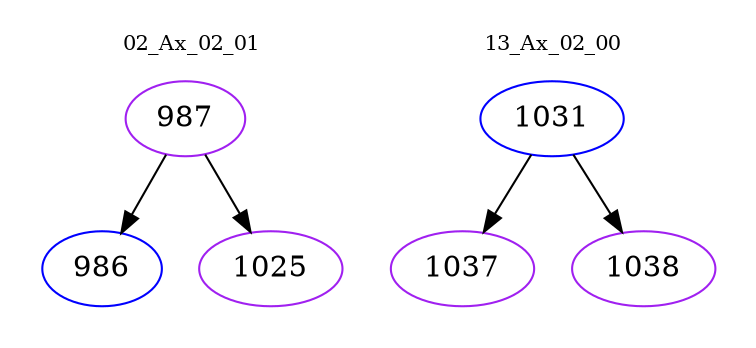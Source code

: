 digraph{
subgraph cluster_0 {
color = white
label = "02_Ax_02_01";
fontsize=10;
T0_987 [label="987", color="purple"]
T0_987 -> T0_986 [color="black"]
T0_986 [label="986", color="blue"]
T0_987 -> T0_1025 [color="black"]
T0_1025 [label="1025", color="purple"]
}
subgraph cluster_1 {
color = white
label = "13_Ax_02_00";
fontsize=10;
T1_1031 [label="1031", color="blue"]
T1_1031 -> T1_1037 [color="black"]
T1_1037 [label="1037", color="purple"]
T1_1031 -> T1_1038 [color="black"]
T1_1038 [label="1038", color="purple"]
}
}
